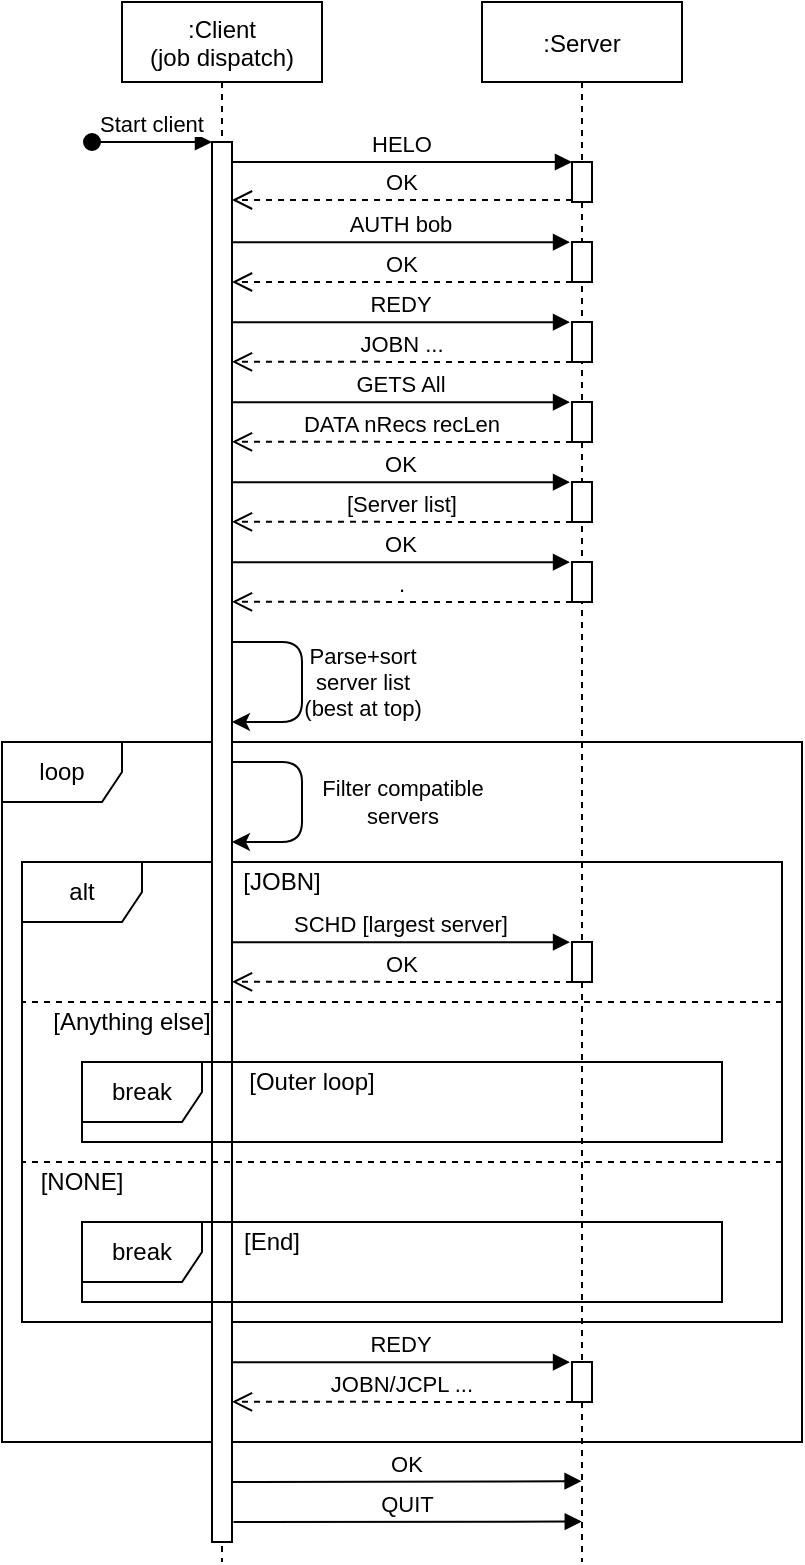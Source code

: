 <mxfile version="14.5.1" type="device"><diagram id="kgpKYQtTHZ0yAKxKKP6v" name="Page-1"><mxGraphModel dx="750" dy="607" grid="1" gridSize="10" guides="1" tooltips="1" connect="1" arrows="1" fold="1" page="1" pageScale="1" pageWidth="850" pageHeight="1100" math="0" shadow="0"><root><mxCell id="0"/><mxCell id="1" parent="0"/><mxCell id="TJ4-PJwZ3IEvRgZjUuxm-47" value="loop" style="shape=umlFrame;whiteSpace=wrap;html=1;" parent="1" vertex="1"><mxGeometry x="60" y="450" width="400" height="350" as="geometry"/></mxCell><mxCell id="TJ4-PJwZ3IEvRgZjUuxm-72" value="alt" style="shape=umlFrame;whiteSpace=wrap;html=1;" parent="1" vertex="1"><mxGeometry x="70" y="510" width="380" height="230" as="geometry"/></mxCell><mxCell id="3nuBFxr9cyL0pnOWT2aG-1" value=":Client&#10;(job dispatch)" style="shape=umlLifeline;perimeter=lifelinePerimeter;container=1;collapsible=0;recursiveResize=0;rounded=0;shadow=0;strokeWidth=1;" parent="1" vertex="1"><mxGeometry x="120" y="80" width="100" height="780" as="geometry"/></mxCell><mxCell id="3nuBFxr9cyL0pnOWT2aG-2" value="" style="points=[];perimeter=orthogonalPerimeter;rounded=0;shadow=0;strokeWidth=1;" parent="3nuBFxr9cyL0pnOWT2aG-1" vertex="1"><mxGeometry x="45" y="70" width="10" height="700" as="geometry"/></mxCell><mxCell id="3nuBFxr9cyL0pnOWT2aG-3" value="Start client" style="verticalAlign=bottom;startArrow=oval;endArrow=block;startSize=8;shadow=0;strokeWidth=1;" parent="3nuBFxr9cyL0pnOWT2aG-1" target="3nuBFxr9cyL0pnOWT2aG-2" edge="1"><mxGeometry relative="1" as="geometry"><mxPoint x="-15" y="70" as="sourcePoint"/></mxGeometry></mxCell><mxCell id="TJ4-PJwZ3IEvRgZjUuxm-23" value="" style="endArrow=classic;html=1;" parent="3nuBFxr9cyL0pnOWT2aG-1" source="3nuBFxr9cyL0pnOWT2aG-2" target="3nuBFxr9cyL0pnOWT2aG-2" edge="1"><mxGeometry width="50" height="50" relative="1" as="geometry"><mxPoint x="60" y="320" as="sourcePoint"/><mxPoint x="60" y="390" as="targetPoint"/><Array as="points"><mxPoint x="90" y="320"/><mxPoint x="90" y="360"/></Array></mxGeometry></mxCell><mxCell id="TJ4-PJwZ3IEvRgZjUuxm-24" value="Parse+sort&lt;br&gt;server list&lt;br&gt;(best at top)" style="edgeLabel;html=1;align=center;verticalAlign=middle;resizable=0;points=[];" parent="TJ4-PJwZ3IEvRgZjUuxm-23" vertex="1" connectable="0"><mxGeometry x="0.067" y="-1" relative="1" as="geometry"><mxPoint x="31" y="-3.8" as="offset"/></mxGeometry></mxCell><mxCell id="3nuBFxr9cyL0pnOWT2aG-5" value=":Server" style="shape=umlLifeline;perimeter=lifelinePerimeter;container=1;collapsible=0;recursiveResize=0;rounded=0;shadow=0;strokeWidth=1;" parent="1" vertex="1"><mxGeometry x="300" y="80" width="100" height="780" as="geometry"/></mxCell><mxCell id="3nuBFxr9cyL0pnOWT2aG-6" value="" style="points=[];perimeter=orthogonalPerimeter;rounded=0;shadow=0;strokeWidth=1;" parent="3nuBFxr9cyL0pnOWT2aG-5" vertex="1"><mxGeometry x="45" y="80" width="10" height="20" as="geometry"/></mxCell><mxCell id="TJ4-PJwZ3IEvRgZjUuxm-6" value="" style="points=[];perimeter=orthogonalPerimeter;rounded=0;shadow=0;strokeWidth=1;" parent="3nuBFxr9cyL0pnOWT2aG-5" vertex="1"><mxGeometry x="45" y="160" width="10" height="20" as="geometry"/></mxCell><mxCell id="TJ4-PJwZ3IEvRgZjUuxm-7" value="REDY" style="verticalAlign=bottom;endArrow=block;shadow=0;strokeWidth=1;exitX=1;exitY=0.264;exitDx=0;exitDy=0;exitPerimeter=0;entryX=-0.097;entryY=0.005;entryDx=0;entryDy=0;entryPerimeter=0;" parent="3nuBFxr9cyL0pnOWT2aG-5" target="TJ4-PJwZ3IEvRgZjUuxm-6" edge="1"><mxGeometry relative="1" as="geometry"><mxPoint x="-125" y="160.16" as="sourcePoint"/><mxPoint x="-20" y="190" as="targetPoint"/></mxGeometry></mxCell><mxCell id="TJ4-PJwZ3IEvRgZjUuxm-8" value="JOBN ..." style="verticalAlign=bottom;endArrow=open;dashed=1;endSize=8;exitX=-0.001;exitY=0.998;shadow=0;strokeWidth=1;exitDx=0;exitDy=0;exitPerimeter=0;entryX=1;entryY=0.368;entryDx=0;entryDy=0;entryPerimeter=0;" parent="3nuBFxr9cyL0pnOWT2aG-5" source="TJ4-PJwZ3IEvRgZjUuxm-6" edge="1"><mxGeometry relative="1" as="geometry"><mxPoint x="-125" y="179.92" as="targetPoint"/><mxPoint x="45" y="180" as="sourcePoint"/></mxGeometry></mxCell><mxCell id="TJ4-PJwZ3IEvRgZjUuxm-9" value="" style="points=[];perimeter=orthogonalPerimeter;rounded=0;shadow=0;strokeWidth=1;" parent="3nuBFxr9cyL0pnOWT2aG-5" vertex="1"><mxGeometry x="45" y="200" width="10" height="20" as="geometry"/></mxCell><mxCell id="TJ4-PJwZ3IEvRgZjUuxm-10" value="GETS All" style="verticalAlign=bottom;endArrow=block;shadow=0;strokeWidth=1;exitX=1;exitY=0.264;exitDx=0;exitDy=0;exitPerimeter=0;entryX=-0.097;entryY=0.005;entryDx=0;entryDy=0;entryPerimeter=0;" parent="3nuBFxr9cyL0pnOWT2aG-5" target="TJ4-PJwZ3IEvRgZjUuxm-9" edge="1"><mxGeometry relative="1" as="geometry"><mxPoint x="-125" y="200.16" as="sourcePoint"/><mxPoint x="-20" y="230" as="targetPoint"/></mxGeometry></mxCell><mxCell id="TJ4-PJwZ3IEvRgZjUuxm-11" value="DATA nRecs recLen" style="verticalAlign=bottom;endArrow=open;dashed=1;endSize=8;exitX=-0.001;exitY=0.998;shadow=0;strokeWidth=1;exitDx=0;exitDy=0;exitPerimeter=0;entryX=1;entryY=0.368;entryDx=0;entryDy=0;entryPerimeter=0;" parent="3nuBFxr9cyL0pnOWT2aG-5" source="TJ4-PJwZ3IEvRgZjUuxm-9" edge="1"><mxGeometry relative="1" as="geometry"><mxPoint x="-125" y="219.92" as="targetPoint"/><mxPoint x="45" y="220" as="sourcePoint"/></mxGeometry></mxCell><mxCell id="TJ4-PJwZ3IEvRgZjUuxm-14" value="" style="points=[];perimeter=orthogonalPerimeter;rounded=0;shadow=0;strokeWidth=1;" parent="3nuBFxr9cyL0pnOWT2aG-5" vertex="1"><mxGeometry x="45" y="240" width="10" height="20" as="geometry"/></mxCell><mxCell id="TJ4-PJwZ3IEvRgZjUuxm-15" value="OK" style="verticalAlign=bottom;endArrow=block;shadow=0;strokeWidth=1;exitX=1;exitY=0.264;exitDx=0;exitDy=0;exitPerimeter=0;entryX=-0.097;entryY=0.005;entryDx=0;entryDy=0;entryPerimeter=0;" parent="3nuBFxr9cyL0pnOWT2aG-5" target="TJ4-PJwZ3IEvRgZjUuxm-14" edge="1"><mxGeometry relative="1" as="geometry"><mxPoint x="-125" y="240.16" as="sourcePoint"/><mxPoint x="-320" y="190" as="targetPoint"/></mxGeometry></mxCell><mxCell id="TJ4-PJwZ3IEvRgZjUuxm-16" value="[Server list]" style="verticalAlign=bottom;endArrow=open;dashed=1;endSize=8;exitX=-0.001;exitY=0.998;shadow=0;strokeWidth=1;exitDx=0;exitDy=0;exitPerimeter=0;entryX=1;entryY=0.368;entryDx=0;entryDy=0;entryPerimeter=0;" parent="3nuBFxr9cyL0pnOWT2aG-5" source="TJ4-PJwZ3IEvRgZjUuxm-14" edge="1"><mxGeometry relative="1" as="geometry"><mxPoint x="-125" y="259.92" as="targetPoint"/><mxPoint x="-255" y="180" as="sourcePoint"/></mxGeometry></mxCell><mxCell id="TJ4-PJwZ3IEvRgZjUuxm-17" value="" style="points=[];perimeter=orthogonalPerimeter;rounded=0;shadow=0;strokeWidth=1;" parent="3nuBFxr9cyL0pnOWT2aG-5" vertex="1"><mxGeometry x="45" y="280" width="10" height="20" as="geometry"/></mxCell><mxCell id="TJ4-PJwZ3IEvRgZjUuxm-18" value="OK" style="verticalAlign=bottom;endArrow=block;shadow=0;strokeWidth=1;exitX=1;exitY=0.264;exitDx=0;exitDy=0;exitPerimeter=0;entryX=-0.097;entryY=0.005;entryDx=0;entryDy=0;entryPerimeter=0;" parent="3nuBFxr9cyL0pnOWT2aG-5" target="TJ4-PJwZ3IEvRgZjUuxm-17" edge="1"><mxGeometry relative="1" as="geometry"><mxPoint x="-125" y="280.16" as="sourcePoint"/><mxPoint x="-320" y="230" as="targetPoint"/></mxGeometry></mxCell><mxCell id="TJ4-PJwZ3IEvRgZjUuxm-19" value="." style="verticalAlign=bottom;endArrow=open;dashed=1;endSize=8;exitX=-0.001;exitY=0.998;shadow=0;strokeWidth=1;exitDx=0;exitDy=0;exitPerimeter=0;entryX=1;entryY=0.368;entryDx=0;entryDy=0;entryPerimeter=0;" parent="3nuBFxr9cyL0pnOWT2aG-5" source="TJ4-PJwZ3IEvRgZjUuxm-17" edge="1"><mxGeometry relative="1" as="geometry"><mxPoint x="-125" y="299.92" as="targetPoint"/><mxPoint x="-255" y="220" as="sourcePoint"/></mxGeometry></mxCell><mxCell id="TJ4-PJwZ3IEvRgZjUuxm-49" value="" style="points=[];perimeter=orthogonalPerimeter;rounded=0;shadow=0;strokeWidth=1;" parent="3nuBFxr9cyL0pnOWT2aG-5" vertex="1"><mxGeometry x="45" y="470" width="10" height="20" as="geometry"/></mxCell><mxCell id="TJ4-PJwZ3IEvRgZjUuxm-50" value="OK" style="verticalAlign=bottom;endArrow=open;dashed=1;endSize=8;exitX=-0.001;exitY=0.998;shadow=0;strokeWidth=1;exitDx=0;exitDy=0;exitPerimeter=0;entryX=1;entryY=0.368;entryDx=0;entryDy=0;entryPerimeter=0;" parent="3nuBFxr9cyL0pnOWT2aG-5" source="TJ4-PJwZ3IEvRgZjUuxm-49" edge="1"><mxGeometry relative="1" as="geometry"><mxPoint x="-125" y="489.92" as="targetPoint"/><mxPoint x="-855" y="250" as="sourcePoint"/></mxGeometry></mxCell><mxCell id="TJ4-PJwZ3IEvRgZjUuxm-51" value="SCHD [largest server]" style="verticalAlign=bottom;endArrow=block;shadow=0;strokeWidth=1;exitX=1;exitY=0.264;exitDx=0;exitDy=0;exitPerimeter=0;entryX=-0.097;entryY=0.005;entryDx=0;entryDy=0;entryPerimeter=0;" parent="3nuBFxr9cyL0pnOWT2aG-5" target="TJ4-PJwZ3IEvRgZjUuxm-49" edge="1"><mxGeometry relative="1" as="geometry"><mxPoint x="-125" y="470.16" as="sourcePoint"/><mxPoint x="-920" y="260" as="targetPoint"/></mxGeometry></mxCell><mxCell id="TJ4-PJwZ3IEvRgZjUuxm-58" value="JOBN/JCPL ..." style="verticalAlign=bottom;endArrow=open;dashed=1;endSize=8;exitX=-0.001;exitY=0.998;shadow=0;strokeWidth=1;exitDx=0;exitDy=0;exitPerimeter=0;entryX=1;entryY=0.368;entryDx=0;entryDy=0;entryPerimeter=0;" parent="3nuBFxr9cyL0pnOWT2aG-5" source="TJ4-PJwZ3IEvRgZjUuxm-56" edge="1"><mxGeometry relative="1" as="geometry"><mxPoint x="-125" y="699.92" as="targetPoint"/><mxPoint x="-255" y="620" as="sourcePoint"/></mxGeometry></mxCell><mxCell id="TJ4-PJwZ3IEvRgZjUuxm-57" value="REDY" style="verticalAlign=bottom;endArrow=block;shadow=0;strokeWidth=1;exitX=1;exitY=0.264;exitDx=0;exitDy=0;exitPerimeter=0;entryX=-0.097;entryY=0.005;entryDx=0;entryDy=0;entryPerimeter=0;" parent="3nuBFxr9cyL0pnOWT2aG-5" target="TJ4-PJwZ3IEvRgZjUuxm-56" edge="1"><mxGeometry relative="1" as="geometry"><mxPoint x="-125" y="680.16" as="sourcePoint"/><mxPoint x="-320" y="630" as="targetPoint"/></mxGeometry></mxCell><mxCell id="TJ4-PJwZ3IEvRgZjUuxm-56" value="" style="points=[];perimeter=orthogonalPerimeter;rounded=0;shadow=0;strokeWidth=1;" parent="3nuBFxr9cyL0pnOWT2aG-5" vertex="1"><mxGeometry x="45" y="680" width="10" height="20" as="geometry"/></mxCell><mxCell id="3nuBFxr9cyL0pnOWT2aG-7" value="OK" style="verticalAlign=bottom;endArrow=open;dashed=1;endSize=8;exitX=0;exitY=0.95;shadow=0;strokeWidth=1;" parent="1" source="3nuBFxr9cyL0pnOWT2aG-6" target="3nuBFxr9cyL0pnOWT2aG-2" edge="1"><mxGeometry relative="1" as="geometry"><mxPoint x="275" y="236" as="targetPoint"/></mxGeometry></mxCell><mxCell id="3nuBFxr9cyL0pnOWT2aG-8" value="HELO" style="verticalAlign=bottom;endArrow=block;entryX=0;entryY=0;shadow=0;strokeWidth=1;" parent="1" source="3nuBFxr9cyL0pnOWT2aG-2" target="3nuBFxr9cyL0pnOWT2aG-6" edge="1"><mxGeometry relative="1" as="geometry"><mxPoint x="275" y="160" as="sourcePoint"/></mxGeometry></mxCell><mxCell id="TJ4-PJwZ3IEvRgZjUuxm-2" value="" style="points=[];perimeter=orthogonalPerimeter;rounded=0;shadow=0;strokeWidth=1;" parent="1" vertex="1"><mxGeometry x="345" y="200" width="10" height="20" as="geometry"/></mxCell><mxCell id="TJ4-PJwZ3IEvRgZjUuxm-3" value="AUTH bob" style="verticalAlign=bottom;endArrow=block;shadow=0;strokeWidth=1;entryX=-0.097;entryY=0.005;entryDx=0;entryDy=0;entryPerimeter=0;" parent="1" source="3nuBFxr9cyL0pnOWT2aG-2" target="TJ4-PJwZ3IEvRgZjUuxm-2" edge="1"><mxGeometry relative="1" as="geometry"><mxPoint x="210" y="200" as="sourcePoint"/><mxPoint x="280" y="230" as="targetPoint"/></mxGeometry></mxCell><mxCell id="TJ4-PJwZ3IEvRgZjUuxm-12" value="OK" style="verticalAlign=bottom;endArrow=open;dashed=1;endSize=8;exitX=0;exitY=0.95;shadow=0;strokeWidth=1;" parent="1" edge="1"><mxGeometry relative="1" as="geometry"><mxPoint x="175" y="220" as="targetPoint"/><mxPoint x="345" y="220" as="sourcePoint"/></mxGeometry></mxCell><mxCell id="TJ4-PJwZ3IEvRgZjUuxm-39" value="" style="endArrow=classic;html=1;" parent="1" edge="1"><mxGeometry width="50" height="50" relative="1" as="geometry"><mxPoint x="175" y="460" as="sourcePoint"/><mxPoint x="175" y="500" as="targetPoint"/><Array as="points"><mxPoint x="210" y="460"/><mxPoint x="210" y="500"/></Array></mxGeometry></mxCell><mxCell id="TJ4-PJwZ3IEvRgZjUuxm-40" value="Filter compatible&lt;br&gt;servers" style="edgeLabel;html=1;align=center;verticalAlign=middle;resizable=0;points=[];" parent="TJ4-PJwZ3IEvRgZjUuxm-39" vertex="1" connectable="0"><mxGeometry x="0.067" y="-1" relative="1" as="geometry"><mxPoint x="51" y="-3.8" as="offset"/></mxGeometry></mxCell><mxCell id="TJ4-PJwZ3IEvRgZjUuxm-59" value="OK" style="verticalAlign=bottom;endArrow=block;shadow=0;strokeWidth=1;exitX=1;exitY=0.264;exitDx=0;exitDy=0;exitPerimeter=0;entryX=0.498;entryY=0.96;entryDx=0;entryDy=0;entryPerimeter=0;" parent="1" edge="1"><mxGeometry relative="1" as="geometry"><mxPoint x="175.49" y="820.06" as="sourcePoint"/><mxPoint x="349.8" y="819.6" as="targetPoint"/></mxGeometry></mxCell><mxCell id="TJ4-PJwZ3IEvRgZjUuxm-62" value="QUIT" style="verticalAlign=bottom;endArrow=block;shadow=0;strokeWidth=1;exitX=1;exitY=0.264;exitDx=0;exitDy=0;exitPerimeter=0;entryX=0.499;entryY=0.98;entryDx=0;entryDy=0;entryPerimeter=0;" parent="1" edge="1"><mxGeometry relative="1" as="geometry"><mxPoint x="175.72" y="840.06" as="sourcePoint"/><mxPoint x="349.9" y="839.8" as="targetPoint"/></mxGeometry></mxCell><mxCell id="TJ4-PJwZ3IEvRgZjUuxm-73" value="" style="endArrow=none;dashed=1;html=1;entryX=-0.004;entryY=0.497;entryDx=0;entryDy=0;entryPerimeter=0;" parent="1" edge="1"><mxGeometry width="50" height="50" relative="1" as="geometry"><mxPoint x="450" y="660" as="sourcePoint"/><mxPoint x="70.0" y="660" as="targetPoint"/></mxGeometry></mxCell><mxCell id="TJ4-PJwZ3IEvRgZjUuxm-75" value="[JOBN]" style="text;html=1;strokeColor=none;fillColor=none;align=center;verticalAlign=middle;whiteSpace=wrap;rounded=0;" parent="1" vertex="1"><mxGeometry x="180" y="510" width="40" height="20" as="geometry"/></mxCell><mxCell id="TJ4-PJwZ3IEvRgZjUuxm-76" value="[NONE]" style="text;html=1;strokeColor=none;fillColor=none;align=center;verticalAlign=middle;whiteSpace=wrap;rounded=0;" parent="1" vertex="1"><mxGeometry x="80" y="660" width="40" height="20" as="geometry"/></mxCell><mxCell id="TJ4-PJwZ3IEvRgZjUuxm-77" value="break" style="shape=umlFrame;whiteSpace=wrap;html=1;" parent="1" vertex="1"><mxGeometry x="100" y="690" width="320" height="40" as="geometry"/></mxCell><mxCell id="TJ4-PJwZ3IEvRgZjUuxm-78" value="[End]" style="text;html=1;strokeColor=none;fillColor=none;align=center;verticalAlign=middle;whiteSpace=wrap;rounded=0;" parent="1" vertex="1"><mxGeometry x="180" y="690" width="30" height="20" as="geometry"/></mxCell><mxCell id="TJ4-PJwZ3IEvRgZjUuxm-79" value="" style="endArrow=none;dashed=1;html=1;entryX=-0.004;entryY=0.497;entryDx=0;entryDy=0;entryPerimeter=0;" parent="1" edge="1"><mxGeometry width="50" height="50" relative="1" as="geometry"><mxPoint x="450" y="580" as="sourcePoint"/><mxPoint x="70" y="580" as="targetPoint"/></mxGeometry></mxCell><mxCell id="TJ4-PJwZ3IEvRgZjUuxm-80" value="[Anything else]" style="text;html=1;strokeColor=none;fillColor=none;align=center;verticalAlign=middle;whiteSpace=wrap;rounded=0;" parent="1" vertex="1"><mxGeometry x="80" y="580" width="90" height="20" as="geometry"/></mxCell><mxCell id="TJ4-PJwZ3IEvRgZjUuxm-81" value="break" style="shape=umlFrame;whiteSpace=wrap;html=1;" parent="1" vertex="1"><mxGeometry x="100" y="610" width="320" height="40" as="geometry"/></mxCell><mxCell id="TJ4-PJwZ3IEvRgZjUuxm-82" value="[Outer loop]" style="text;html=1;strokeColor=none;fillColor=none;align=center;verticalAlign=middle;whiteSpace=wrap;rounded=0;" parent="1" vertex="1"><mxGeometry x="180" y="610" width="70" height="20" as="geometry"/></mxCell></root></mxGraphModel></diagram></mxfile>